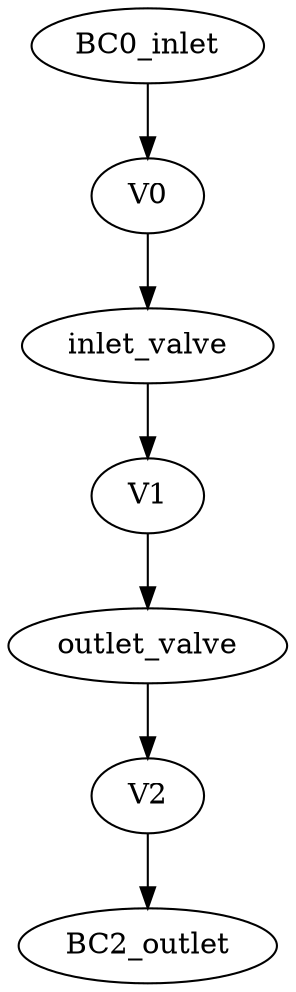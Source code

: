 strict digraph {
inlet_valve;
V1;
outlet_valve;
V2;
BC0_inlet;
V0;
BC2_outlet;
inlet_valve -> V1;
V1 -> outlet_valve;
outlet_valve -> V2;
V2 -> BC2_outlet;
BC0_inlet -> V0;
V0 -> inlet_valve;
}
